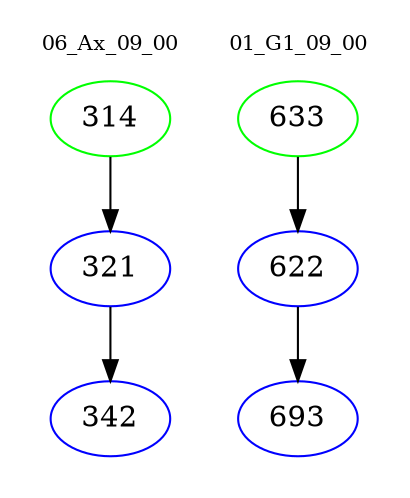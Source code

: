 digraph{
subgraph cluster_0 {
color = white
label = "06_Ax_09_00";
fontsize=10;
T0_314 [label="314", color="green"]
T0_314 -> T0_321 [color="black"]
T0_321 [label="321", color="blue"]
T0_321 -> T0_342 [color="black"]
T0_342 [label="342", color="blue"]
}
subgraph cluster_1 {
color = white
label = "01_G1_09_00";
fontsize=10;
T1_633 [label="633", color="green"]
T1_633 -> T1_622 [color="black"]
T1_622 [label="622", color="blue"]
T1_622 -> T1_693 [color="black"]
T1_693 [label="693", color="blue"]
}
}
